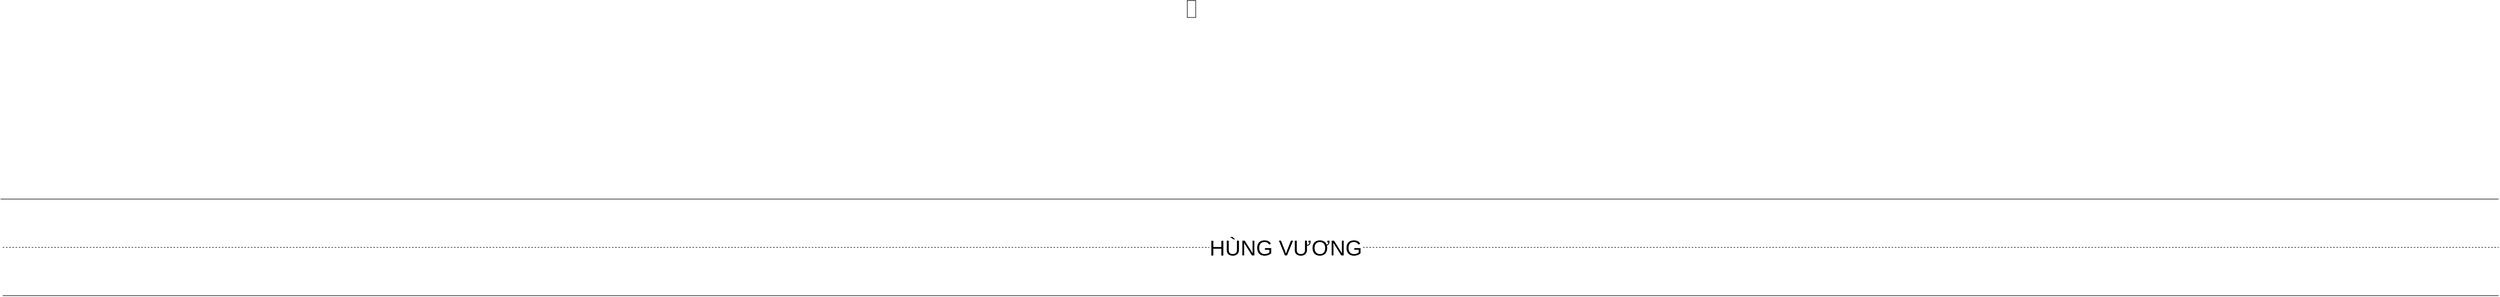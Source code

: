 <mxfile version="21.6.6" type="github">
  <diagram name="Page-1" id="38b20595-45e3-9b7f-d5ca-b57f44c5b66d">
    <mxGraphModel dx="2590" dy="-1902" grid="1" gridSize="10" guides="1" tooltips="1" connect="1" arrows="1" fold="1" page="1" pageScale="1" pageWidth="2339" pageHeight="3300" background="none" math="0" shadow="0">
      <root>
        <mxCell id="0" />
        <mxCell id="1" style="" parent="0" />
        <mxCell id="B5StGCeWmPRoZvyPcVZ9-6" value="" style="group" vertex="1" connectable="0" parent="1">
          <mxGeometry x="1" y="6400" width="4650" height="180" as="geometry" />
        </mxCell>
        <mxCell id="B5StGCeWmPRoZvyPcVZ9-2" value="" style="endArrow=none;html=1;rounded=0;" edge="1" parent="B5StGCeWmPRoZvyPcVZ9-6">
          <mxGeometry width="50" height="50" relative="1" as="geometry">
            <mxPoint as="sourcePoint" />
            <mxPoint x="4650" as="targetPoint" />
          </mxGeometry>
        </mxCell>
        <mxCell id="B5StGCeWmPRoZvyPcVZ9-3" value="" style="endArrow=none;html=1;rounded=0;" edge="1" parent="B5StGCeWmPRoZvyPcVZ9-6">
          <mxGeometry width="50" height="50" relative="1" as="geometry">
            <mxPoint x="4" y="180" as="sourcePoint" />
            <mxPoint x="4650" y="180" as="targetPoint" />
          </mxGeometry>
        </mxCell>
        <mxCell id="B5StGCeWmPRoZvyPcVZ9-4" value="" style="endArrow=none;html=1;rounded=0;dashed=1;" edge="1" parent="B5StGCeWmPRoZvyPcVZ9-6">
          <mxGeometry width="50" height="50" relative="1" as="geometry">
            <mxPoint x="4" y="90" as="sourcePoint" />
            <mxPoint x="4650" y="90" as="targetPoint" />
          </mxGeometry>
        </mxCell>
        <mxCell id="B5StGCeWmPRoZvyPcVZ9-5" value="&lt;font style=&quot;font-size: 40px;&quot;&gt;HÙNG VƯƠNG&lt;/font&gt;" style="edgeLabel;html=1;align=center;verticalAlign=middle;resizable=0;points=[];fontSize=30;" vertex="1" connectable="0" parent="B5StGCeWmPRoZvyPcVZ9-4">
          <mxGeometry x="0.232" y="9" relative="1" as="geometry">
            <mxPoint x="-474" y="9" as="offset" />
          </mxGeometry>
        </mxCell>
        <mxCell id="B5StGCeWmPRoZvyPcVZ9-7" value="" style="whiteSpace=wrap;html=1;" vertex="1" parent="1">
          <mxGeometry x="2210" y="6030" width="15.748" height="31.496" as="geometry" />
        </mxCell>
      </root>
    </mxGraphModel>
  </diagram>
</mxfile>
